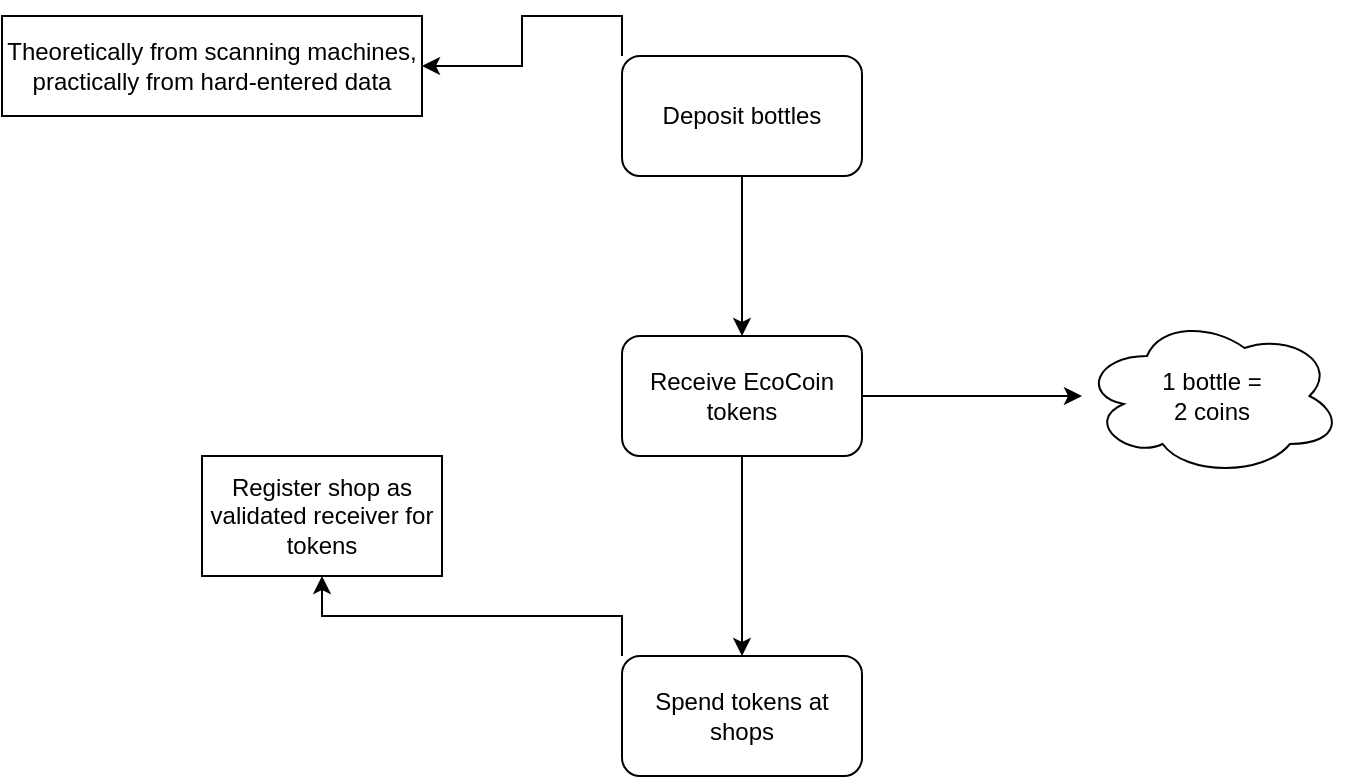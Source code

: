 <mxfile version="20.5.3" type="embed"><diagram id="LXXolyaRc9GEFiz_JLzD" name="Page-1"><mxGraphModel dx="916" dy="558" grid="1" gridSize="10" guides="1" tooltips="1" connect="1" arrows="1" fold="1" page="1" pageScale="1" pageWidth="850" pageHeight="1100" math="0" shadow="0"><root><mxCell id="0"/><mxCell id="1" parent="0"/><mxCell id="4" style="edgeStyle=orthogonalEdgeStyle;rounded=0;orthogonalLoop=1;jettySize=auto;html=1;" edge="1" parent="1" source="2" target="3"><mxGeometry relative="1" as="geometry"/></mxCell><mxCell id="16" style="edgeStyle=orthogonalEdgeStyle;rounded=0;orthogonalLoop=1;jettySize=auto;html=1;exitX=0;exitY=0;exitDx=0;exitDy=0;" edge="1" parent="1" source="2" target="15"><mxGeometry relative="1" as="geometry"/></mxCell><mxCell id="2" value="Deposit bottles" style="rounded=1;whiteSpace=wrap;html=1;" vertex="1" parent="1"><mxGeometry x="350" y="40" width="120" height="60" as="geometry"/></mxCell><mxCell id="10" style="edgeStyle=orthogonalEdgeStyle;rounded=0;orthogonalLoop=1;jettySize=auto;html=1;" edge="1" parent="1" source="3" target="9"><mxGeometry relative="1" as="geometry"/></mxCell><mxCell id="12" style="edgeStyle=orthogonalEdgeStyle;rounded=0;orthogonalLoop=1;jettySize=auto;html=1;" edge="1" parent="1" source="3" target="11"><mxGeometry relative="1" as="geometry"/></mxCell><mxCell id="3" value="Receive EcoCoin tokens" style="rounded=1;whiteSpace=wrap;html=1;" vertex="1" parent="1"><mxGeometry x="350" y="180" width="120" height="60" as="geometry"/></mxCell><mxCell id="9" value="1 bottle = &lt;br&gt;2 coins" style="ellipse;shape=cloud;whiteSpace=wrap;html=1;" vertex="1" parent="1"><mxGeometry x="580" y="170" width="130" height="80" as="geometry"/></mxCell><mxCell id="14" style="edgeStyle=orthogonalEdgeStyle;rounded=0;orthogonalLoop=1;jettySize=auto;html=1;exitX=0;exitY=0;exitDx=0;exitDy=0;" edge="1" parent="1" source="11" target="13"><mxGeometry relative="1" as="geometry"/></mxCell><mxCell id="11" value="Spend tokens at shops" style="rounded=1;whiteSpace=wrap;html=1;" vertex="1" parent="1"><mxGeometry x="350" y="340" width="120" height="60" as="geometry"/></mxCell><mxCell id="13" value="Register shop as validated receiver for tokens" style="rounded=0;whiteSpace=wrap;html=1;" vertex="1" parent="1"><mxGeometry x="140" y="240" width="120" height="60" as="geometry"/></mxCell><mxCell id="15" value="Theoretically from scanning machines, practically from hard-entered data&lt;br&gt;" style="rounded=0;whiteSpace=wrap;html=1;" vertex="1" parent="1"><mxGeometry x="40" y="20" width="210" height="50" as="geometry"/></mxCell></root></mxGraphModel></diagram></mxfile>